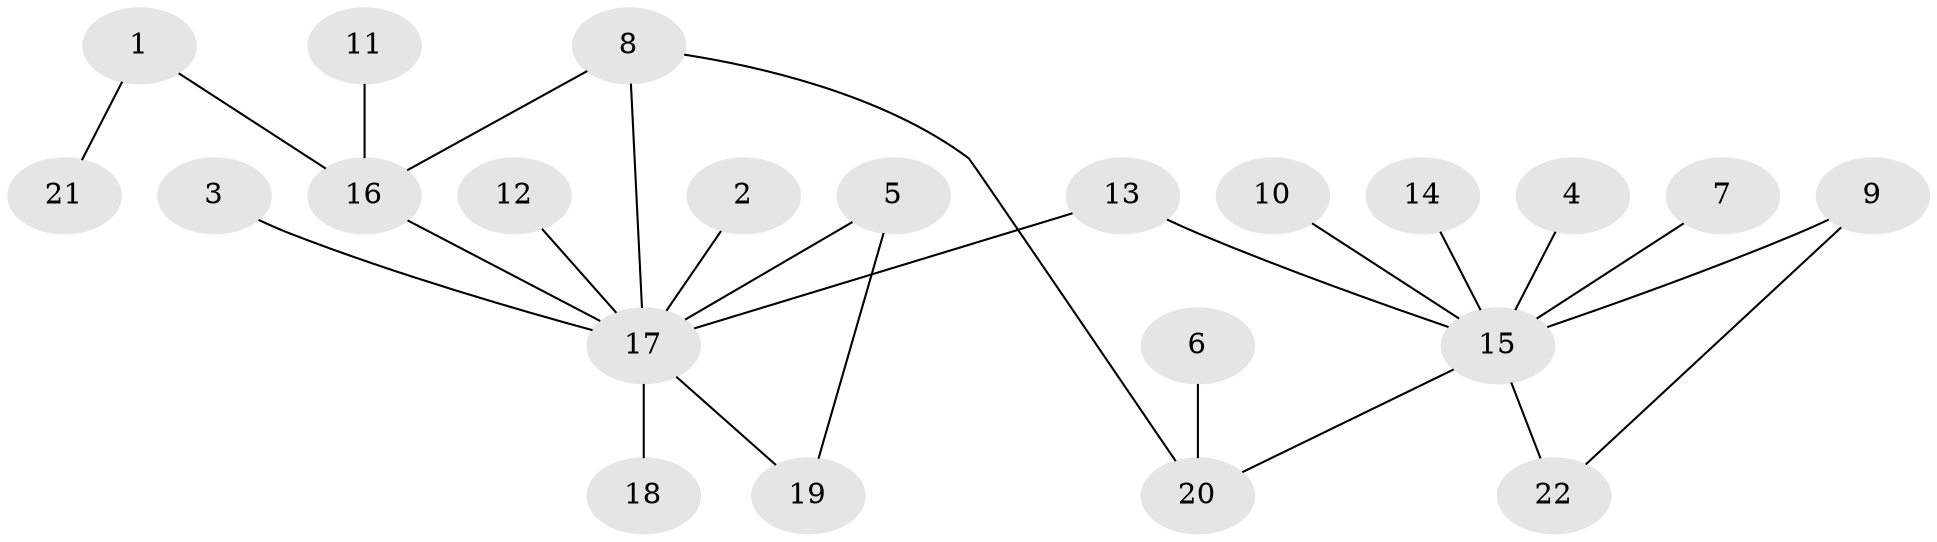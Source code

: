 // original degree distribution, {2: 0.2191780821917808, 4: 0.0273972602739726, 7: 0.0273972602739726, 13: 0.0136986301369863, 12: 0.0136986301369863, 5: 0.0273972602739726, 3: 0.0958904109589041, 1: 0.5753424657534246}
// Generated by graph-tools (version 1.1) at 2025/36/03/04/25 23:36:56]
// undirected, 22 vertices, 25 edges
graph export_dot {
  node [color=gray90,style=filled];
  1;
  2;
  3;
  4;
  5;
  6;
  7;
  8;
  9;
  10;
  11;
  12;
  13;
  14;
  15;
  16;
  17;
  18;
  19;
  20;
  21;
  22;
  1 -- 16 [weight=1.0];
  1 -- 21 [weight=1.0];
  2 -- 17 [weight=1.0];
  3 -- 17 [weight=1.0];
  4 -- 15 [weight=1.0];
  5 -- 17 [weight=1.0];
  5 -- 19 [weight=1.0];
  6 -- 20 [weight=1.0];
  7 -- 15 [weight=1.0];
  8 -- 16 [weight=1.0];
  8 -- 17 [weight=1.0];
  8 -- 20 [weight=1.0];
  9 -- 15 [weight=1.0];
  9 -- 22 [weight=1.0];
  10 -- 15 [weight=1.0];
  11 -- 16 [weight=1.0];
  12 -- 17 [weight=1.0];
  13 -- 15 [weight=1.0];
  13 -- 17 [weight=1.0];
  14 -- 15 [weight=1.0];
  15 -- 20 [weight=1.0];
  15 -- 22 [weight=1.0];
  16 -- 17 [weight=1.0];
  17 -- 18 [weight=1.0];
  17 -- 19 [weight=1.0];
}
